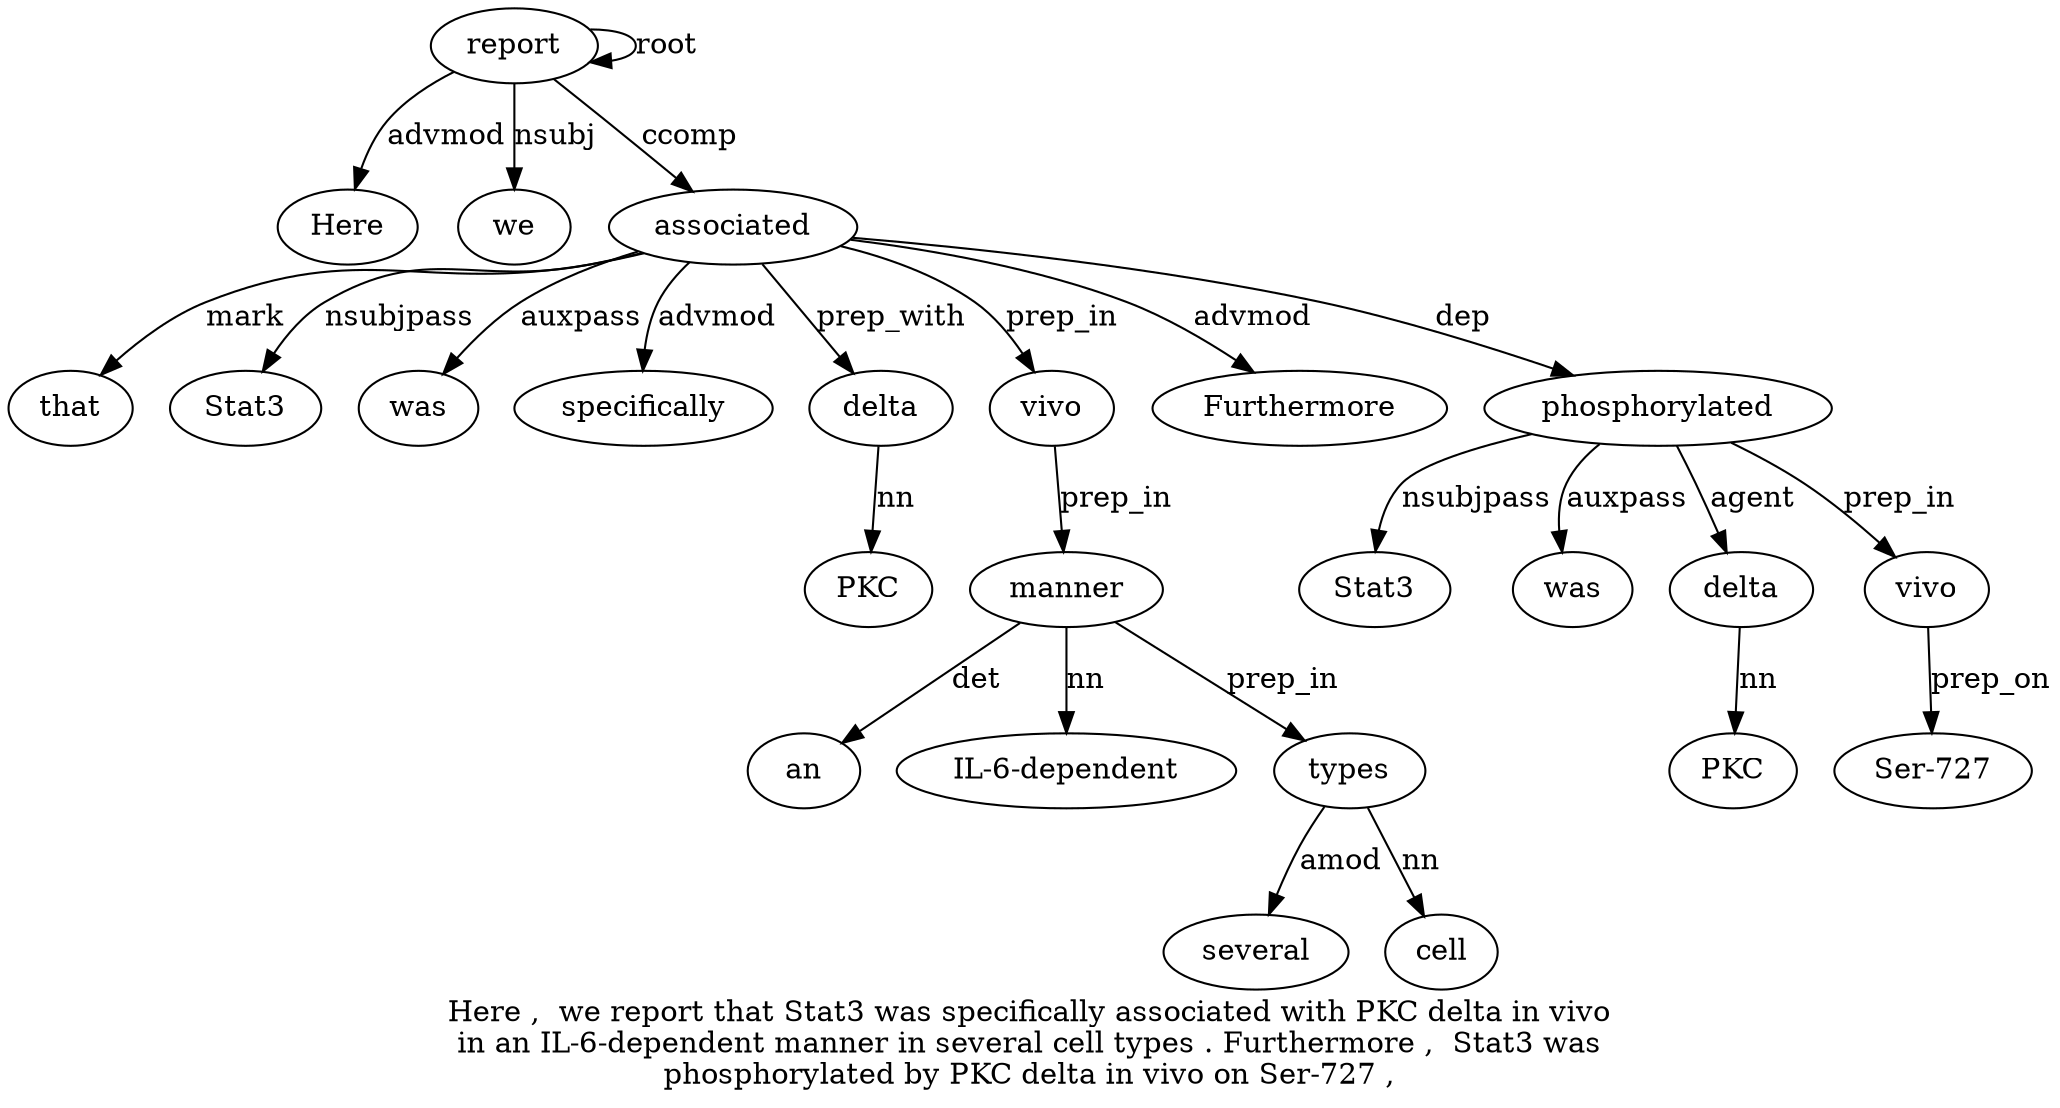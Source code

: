 digraph "Here ,  we report that Stat3 was specifically associated with PKC delta in vivo in an IL-6-dependent manner in several cell types . Furthermore ,  Stat3 was phosphorylated by PKC delta in vivo on Ser-727 ," {
label="Here ,  we report that Stat3 was specifically associated with PKC delta in vivo
in an IL-6-dependent manner in several cell types . Furthermore ,  Stat3 was
phosphorylated by PKC delta in vivo on Ser-727 ,";
report4 [style=filled, fillcolor=white, label=report];
Here1 [style=filled, fillcolor=white, label=Here];
report4 -> Here1  [label=advmod];
we3 [style=filled, fillcolor=white, label=we];
report4 -> we3  [label=nsubj];
report4 -> report4  [label=root];
associated9 [style=filled, fillcolor=white, label=associated];
that5 [style=filled, fillcolor=white, label=that];
associated9 -> that5  [label=mark];
Stat36 [style=filled, fillcolor=white, label=Stat3];
associated9 -> Stat36  [label=nsubjpass];
was7 [style=filled, fillcolor=white, label=was];
associated9 -> was7  [label=auxpass];
specifically8 [style=filled, fillcolor=white, label=specifically];
associated9 -> specifically8  [label=advmod];
report4 -> associated9  [label=ccomp];
delta12 [style=filled, fillcolor=white, label=delta];
PKC11 [style=filled, fillcolor=white, label=PKC];
delta12 -> PKC11  [label=nn];
associated9 -> delta12  [label=prep_with];
vivo14 [style=filled, fillcolor=white, label=vivo];
associated9 -> vivo14  [label=prep_in];
manner18 [style=filled, fillcolor=white, label=manner];
an16 [style=filled, fillcolor=white, label=an];
manner18 -> an16  [label=det];
"IL-6-dependent17" [style=filled, fillcolor=white, label="IL-6-dependent"];
manner18 -> "IL-6-dependent17"  [label=nn];
vivo14 -> manner18  [label=prep_in];
types22 [style=filled, fillcolor=white, label=types];
several20 [style=filled, fillcolor=white, label=several];
types22 -> several20  [label=amod];
cell21 [style=filled, fillcolor=white, label=cell];
types22 -> cell21  [label=nn];
manner18 -> types22  [label=prep_in];
Furthermore24 [style=filled, fillcolor=white, label=Furthermore];
associated9 -> Furthermore24  [label=advmod];
phosphorylated28 [style=filled, fillcolor=white, label=phosphorylated];
Stat326 [style=filled, fillcolor=white, label=Stat3];
phosphorylated28 -> Stat326  [label=nsubjpass];
was27 [style=filled, fillcolor=white, label=was];
phosphorylated28 -> was27  [label=auxpass];
associated9 -> phosphorylated28  [label=dep];
delta31 [style=filled, fillcolor=white, label=delta];
PKC30 [style=filled, fillcolor=white, label=PKC];
delta31 -> PKC30  [label=nn];
phosphorylated28 -> delta31  [label=agent];
vivo33 [style=filled, fillcolor=white, label=vivo];
phosphorylated28 -> vivo33  [label=prep_in];
"Ser-72735" [style=filled, fillcolor=white, label="Ser-727"];
vivo33 -> "Ser-72735"  [label=prep_on];
}
